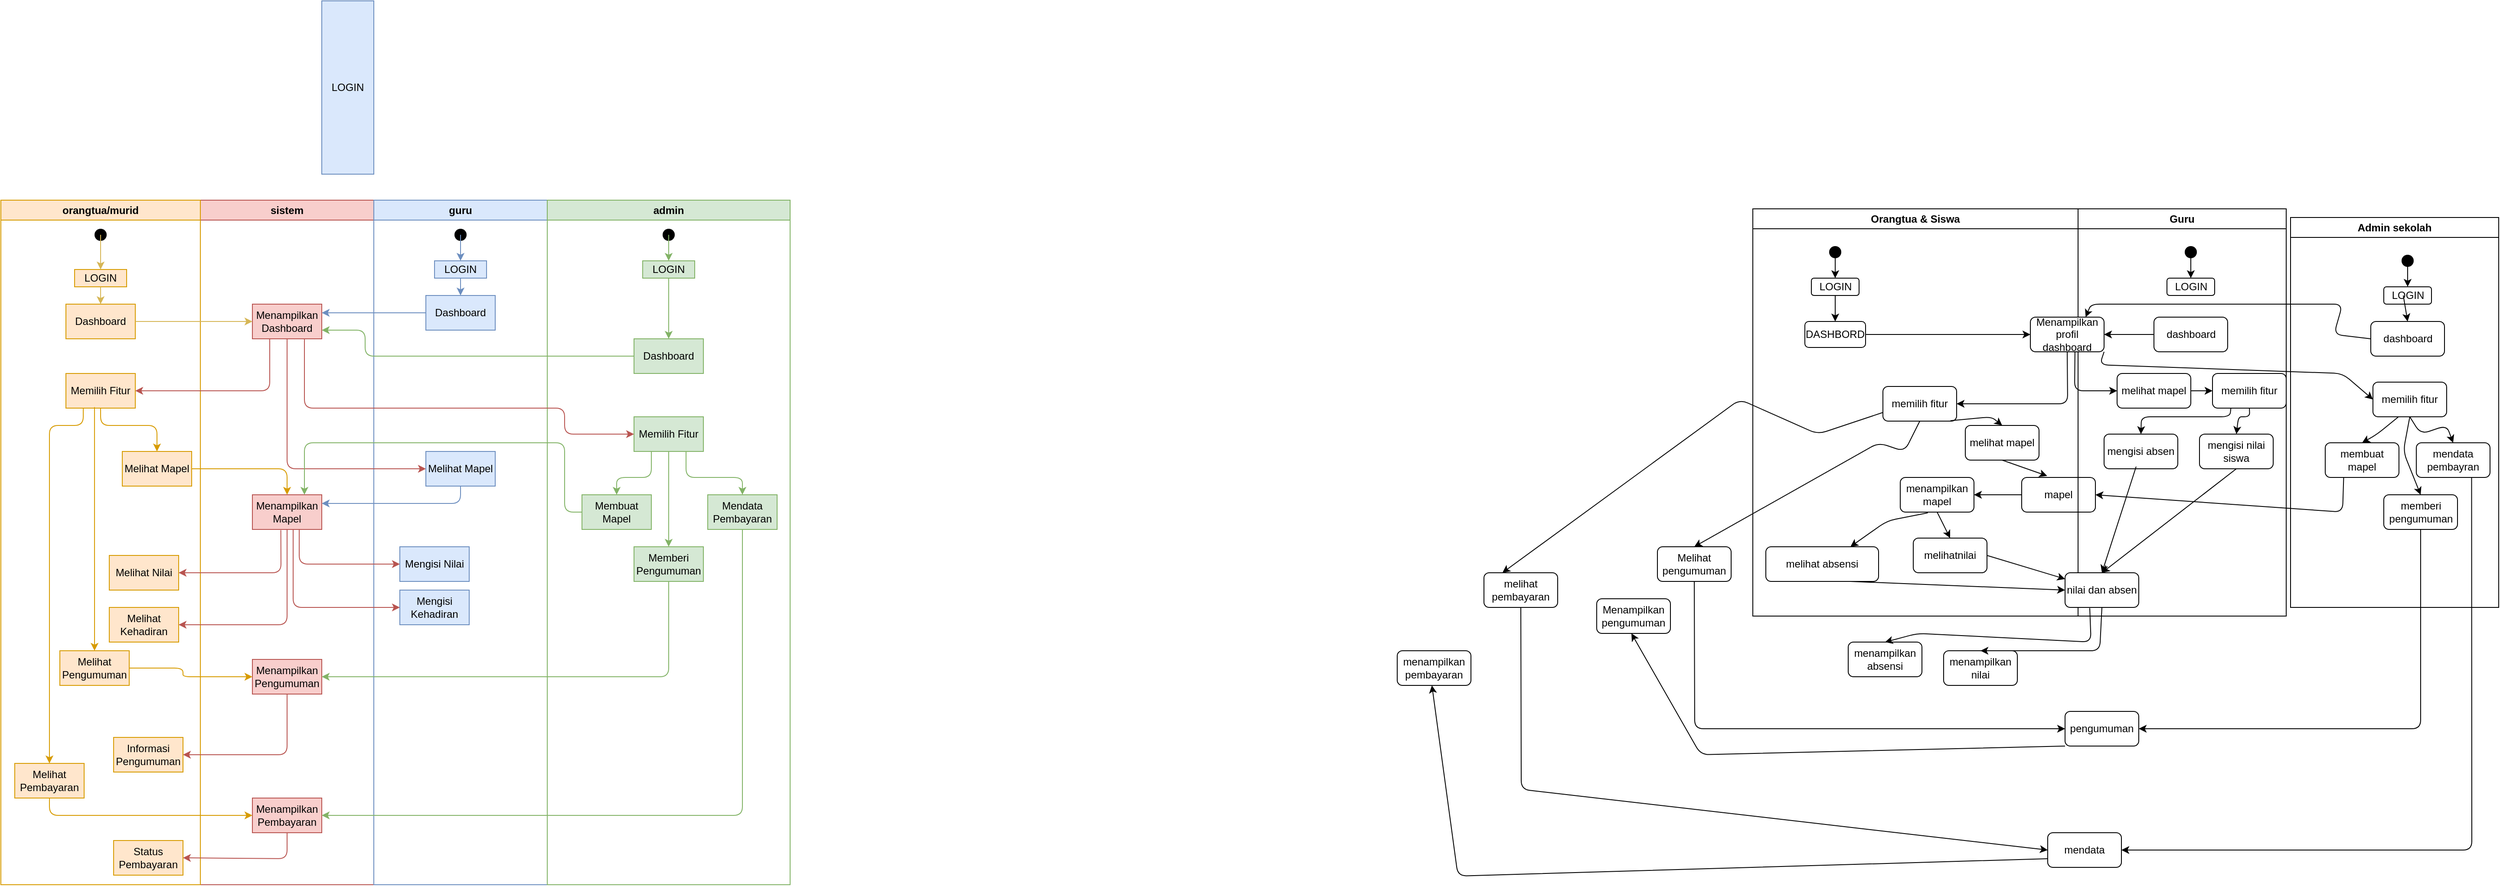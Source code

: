 <mxfile>
    <diagram id="Db7OJCisMnHbvPnB_t9w" name="Page-1">
        <mxGraphModel dx="3223" dy="1569" grid="1" gridSize="10" guides="1" tooltips="1" connect="1" arrows="1" fold="1" page="1" pageScale="1" pageWidth="850" pageHeight="1100" math="0" shadow="0">
            <root>
                <mxCell id="0"/>
                <mxCell id="1" parent="0"/>
                <mxCell id="6" value="Orangtua &amp;amp; Siswa" style="swimlane;whiteSpace=wrap;html=1;" parent="1" vertex="1">
                    <mxGeometry x="-70" y="150" width="375" height="470" as="geometry"/>
                </mxCell>
                <mxCell id="9" value="" style="shape=waypoint;sketch=0;fillStyle=solid;size=6;pointerEvents=1;points=[];fillColor=none;resizable=0;rotatable=0;perimeter=centerPerimeter;snapToPoint=1;strokeWidth=5;" parent="6" vertex="1">
                    <mxGeometry x="85" y="40" width="20" height="20" as="geometry"/>
                </mxCell>
                <mxCell id="11" value="LOGIN" style="rounded=1;whiteSpace=wrap;html=1;" parent="6" vertex="1">
                    <mxGeometry x="67.5" y="80" width="55" height="20" as="geometry"/>
                </mxCell>
                <mxCell id="12" value="" style="endArrow=classic;html=1;exitX=0.398;exitY=0.731;exitDx=0;exitDy=0;exitPerimeter=0;entryX=0.5;entryY=0;entryDx=0;entryDy=0;" parent="6" source="9" target="11" edge="1">
                    <mxGeometry width="50" height="50" relative="1" as="geometry">
                        <mxPoint x="225" y="180" as="sourcePoint"/>
                        <mxPoint x="275" y="130" as="targetPoint"/>
                    </mxGeometry>
                </mxCell>
                <mxCell id="13" value="DASHBORD" style="rounded=1;whiteSpace=wrap;html=1;" parent="6" vertex="1">
                    <mxGeometry x="60" y="130" width="70" height="30" as="geometry"/>
                </mxCell>
                <mxCell id="15" value="memilih fitur" style="rounded=1;whiteSpace=wrap;html=1;" parent="6" vertex="1">
                    <mxGeometry x="150" y="205" width="85" height="40" as="geometry"/>
                </mxCell>
                <mxCell id="16" value="" style="endArrow=classic;html=1;exitX=0.5;exitY=1;exitDx=0;exitDy=0;" parent="6" source="11" target="13" edge="1">
                    <mxGeometry width="50" height="50" relative="1" as="geometry">
                        <mxPoint x="265" y="240" as="sourcePoint"/>
                        <mxPoint x="315" y="190" as="targetPoint"/>
                    </mxGeometry>
                </mxCell>
                <mxCell id="20" value="" style="endArrow=classic;html=1;exitX=0.917;exitY=0.989;exitDx=0;exitDy=0;entryX=0.5;entryY=0;entryDx=0;entryDy=0;exitPerimeter=0;" parent="6" source="15" target="106" edge="1">
                    <mxGeometry width="50" height="50" relative="1" as="geometry">
                        <mxPoint x="105" y="110" as="sourcePoint"/>
                        <mxPoint x="105" y="140" as="targetPoint"/>
                        <Array as="points">
                            <mxPoint x="275" y="240"/>
                        </Array>
                    </mxGeometry>
                </mxCell>
                <mxCell id="58" value="menampilkan mapel" style="rounded=1;whiteSpace=wrap;html=1;" parent="6" vertex="1">
                    <mxGeometry x="170" y="310" width="85" height="40" as="geometry"/>
                </mxCell>
                <mxCell id="19" value="melihat absensi" style="rounded=1;whiteSpace=wrap;html=1;" parent="6" vertex="1">
                    <mxGeometry x="15" y="390" width="130" height="40" as="geometry"/>
                </mxCell>
                <mxCell id="63" value="" style="endArrow=classic;html=1;exitX=0.373;exitY=1.021;exitDx=0;exitDy=0;entryX=0.75;entryY=0;entryDx=0;entryDy=0;exitPerimeter=0;" parent="6" source="58" target="19" edge="1">
                    <mxGeometry width="50" height="50" relative="1" as="geometry">
                        <mxPoint x="100" y="319" as="sourcePoint"/>
                        <mxPoint x="118" y="370" as="targetPoint"/>
                        <Array as="points">
                            <mxPoint x="155" y="360"/>
                        </Array>
                    </mxGeometry>
                </mxCell>
                <mxCell id="55" value="melihatnilai" style="rounded=1;whiteSpace=wrap;html=1;" parent="6" vertex="1">
                    <mxGeometry x="185" y="380" width="85" height="40" as="geometry"/>
                </mxCell>
                <mxCell id="61" value="" style="endArrow=classic;html=1;exitX=0.5;exitY=1;exitDx=0;exitDy=0;entryX=0.5;entryY=0;entryDx=0;entryDy=0;" parent="6" source="58" target="55" edge="1">
                    <mxGeometry width="50" height="50" relative="1" as="geometry">
                        <mxPoint x="75" y="340" as="sourcePoint"/>
                        <mxPoint x="45" y="380" as="targetPoint"/>
                    </mxGeometry>
                </mxCell>
                <mxCell id="106" value="melihat mapel" style="rounded=1;whiteSpace=wrap;html=1;" vertex="1" parent="6">
                    <mxGeometry x="245" y="250" width="85" height="40" as="geometry"/>
                </mxCell>
                <mxCell id="86" value="mapel" style="rounded=1;whiteSpace=wrap;html=1;" vertex="1" parent="6">
                    <mxGeometry x="310" y="310" width="85" height="40" as="geometry"/>
                </mxCell>
                <mxCell id="105" value="" style="endArrow=classic;html=1;exitX=0.5;exitY=1;exitDx=0;exitDy=0;entryX=0.346;entryY=-0.044;entryDx=0;entryDy=0;entryPerimeter=0;" edge="1" parent="6" source="106" target="86">
                    <mxGeometry width="50" height="50" relative="1" as="geometry">
                        <mxPoint x="238" y="255" as="sourcePoint"/>
                        <mxPoint x="238" y="290" as="targetPoint"/>
                        <Array as="points"/>
                    </mxGeometry>
                </mxCell>
                <mxCell id="107" value="" style="endArrow=classic;html=1;exitX=0;exitY=0.5;exitDx=0;exitDy=0;entryX=1;entryY=0.5;entryDx=0;entryDy=0;" edge="1" parent="6" source="86" target="58">
                    <mxGeometry width="50" height="50" relative="1" as="geometry">
                        <mxPoint x="298" y="300" as="sourcePoint"/>
                        <mxPoint x="329" y="318" as="targetPoint"/>
                        <Array as="points"/>
                    </mxGeometry>
                </mxCell>
                <mxCell id="7" value="Guru" style="swimlane;whiteSpace=wrap;html=1;" parent="1" vertex="1">
                    <mxGeometry x="305" y="150" width="240" height="470" as="geometry"/>
                </mxCell>
                <mxCell id="14" value="Menampilkan profil dashboard" style="rounded=1;whiteSpace=wrap;html=1;" parent="7" vertex="1">
                    <mxGeometry x="-55" y="125" width="85" height="40" as="geometry"/>
                </mxCell>
                <mxCell id="21" value="dashboard" style="rounded=1;whiteSpace=wrap;html=1;" parent="7" vertex="1">
                    <mxGeometry x="87.5" y="125" width="85" height="40" as="geometry"/>
                </mxCell>
                <mxCell id="25" value="" style="shape=waypoint;sketch=0;fillStyle=solid;size=6;pointerEvents=1;points=[];fillColor=none;resizable=0;rotatable=0;perimeter=centerPerimeter;snapToPoint=1;strokeWidth=5;" parent="7" vertex="1">
                    <mxGeometry x="120" y="40" width="20" height="20" as="geometry"/>
                </mxCell>
                <mxCell id="26" value="LOGIN" style="rounded=1;whiteSpace=wrap;html=1;" parent="7" vertex="1">
                    <mxGeometry x="102.5" y="80" width="55" height="20" as="geometry"/>
                </mxCell>
                <mxCell id="29" value="" style="endArrow=classic;html=1;entryX=0.5;entryY=0;entryDx=0;entryDy=0;" parent="7" source="25" target="26" edge="1">
                    <mxGeometry width="50" height="50" relative="1" as="geometry">
                        <mxPoint x="-185" y="60" as="sourcePoint"/>
                        <mxPoint x="-185" y="90" as="targetPoint"/>
                    </mxGeometry>
                </mxCell>
                <mxCell id="32" value="melihat mapel" style="rounded=1;whiteSpace=wrap;html=1;" parent="7" vertex="1">
                    <mxGeometry x="45" y="190" width="85" height="40" as="geometry"/>
                </mxCell>
                <mxCell id="34" value="" style="endArrow=classic;html=1;exitX=0;exitY=0.5;exitDx=0;exitDy=0;entryX=1;entryY=0.5;entryDx=0;entryDy=0;" parent="7" source="21" target="14" edge="1">
                    <mxGeometry width="50" height="50" relative="1" as="geometry">
                        <mxPoint x="-150" y="155" as="sourcePoint"/>
                        <mxPoint x="-45" y="155" as="targetPoint"/>
                    </mxGeometry>
                </mxCell>
                <mxCell id="36" value="mengisi absen" style="rounded=1;whiteSpace=wrap;html=1;" parent="7" vertex="1">
                    <mxGeometry x="30" y="260" width="85" height="40" as="geometry"/>
                </mxCell>
                <mxCell id="37" value="mengisi nilai siswa" style="rounded=1;whiteSpace=wrap;html=1;" parent="7" vertex="1">
                    <mxGeometry x="140" y="260" width="85" height="40" as="geometry"/>
                </mxCell>
                <mxCell id="48" value="memilih fitur" style="rounded=1;whiteSpace=wrap;html=1;" parent="7" vertex="1">
                    <mxGeometry x="155" y="190" width="85" height="40" as="geometry"/>
                </mxCell>
                <mxCell id="49" value="" style="endArrow=classic;html=1;entryX=0;entryY=0.5;entryDx=0;entryDy=0;exitX=1;exitY=0.5;exitDx=0;exitDy=0;" parent="7" source="32" target="48" edge="1">
                    <mxGeometry width="50" height="50" relative="1" as="geometry">
                        <mxPoint x="-55" y="260" as="sourcePoint"/>
                        <mxPoint x="-5" y="210" as="targetPoint"/>
                    </mxGeometry>
                </mxCell>
                <mxCell id="50" value="" style="endArrow=classic;html=1;entryX=0.5;entryY=0;entryDx=0;entryDy=0;exitX=0.5;exitY=1;exitDx=0;exitDy=0;" parent="7" source="48" target="37" edge="1">
                    <mxGeometry width="50" height="50" relative="1" as="geometry">
                        <mxPoint x="140" y="220" as="sourcePoint"/>
                        <mxPoint x="165" y="220" as="targetPoint"/>
                        <Array as="points">
                            <mxPoint x="198" y="240"/>
                            <mxPoint x="185" y="240"/>
                        </Array>
                    </mxGeometry>
                </mxCell>
                <mxCell id="51" value="" style="endArrow=classic;html=1;entryX=0.5;entryY=0;entryDx=0;entryDy=0;exitX=0.25;exitY=1;exitDx=0;exitDy=0;" parent="7" source="48" target="36" edge="1">
                    <mxGeometry width="50" height="50" relative="1" as="geometry">
                        <mxPoint x="208" y="240" as="sourcePoint"/>
                        <mxPoint x="193" y="270" as="targetPoint"/>
                        <Array as="points">
                            <mxPoint x="175" y="240"/>
                            <mxPoint x="73" y="240"/>
                        </Array>
                    </mxGeometry>
                </mxCell>
                <mxCell id="64" value="nilai dan absen" style="rounded=1;whiteSpace=wrap;html=1;" parent="7" vertex="1">
                    <mxGeometry x="-15" y="420" width="85" height="40" as="geometry"/>
                </mxCell>
                <mxCell id="65" value="" style="endArrow=classic;html=1;exitX=0.435;exitY=0.937;exitDx=0;exitDy=0;entryX=0.5;entryY=0;entryDx=0;entryDy=0;exitPerimeter=0;" parent="7" source="36" target="64" edge="1">
                    <mxGeometry width="50" height="50" relative="1" as="geometry">
                        <mxPoint x="-53" y="320" as="sourcePoint"/>
                        <mxPoint x="-103" y="470" as="targetPoint"/>
                    </mxGeometry>
                </mxCell>
                <mxCell id="66" value="" style="endArrow=classic;html=1;exitX=0.5;exitY=1;exitDx=0;exitDy=0;entryX=0.5;entryY=0;entryDx=0;entryDy=0;" parent="7" source="37" target="64" edge="1">
                    <mxGeometry width="50" height="50" relative="1" as="geometry">
                        <mxPoint x="77" y="307" as="sourcePoint"/>
                        <mxPoint x="12" y="370" as="targetPoint"/>
                    </mxGeometry>
                </mxCell>
                <mxCell id="8" value="Admin sekolah" style="swimlane;whiteSpace=wrap;html=1;startSize=23;" parent="1" vertex="1">
                    <mxGeometry x="550" y="160" width="240" height="450" as="geometry"/>
                </mxCell>
                <mxCell id="27" value="LOGIN" style="rounded=1;whiteSpace=wrap;html=1;" parent="8" vertex="1">
                    <mxGeometry x="107.5" y="80" width="55" height="20" as="geometry"/>
                </mxCell>
                <mxCell id="28" value="" style="shape=waypoint;sketch=0;fillStyle=solid;size=6;pointerEvents=1;points=[];fillColor=none;resizable=0;rotatable=0;perimeter=centerPerimeter;snapToPoint=1;strokeWidth=5;" parent="8" vertex="1">
                    <mxGeometry x="125" y="40" width="20" height="20" as="geometry"/>
                </mxCell>
                <mxCell id="30" value="" style="endArrow=classic;html=1;entryX=0.5;entryY=0;entryDx=0;entryDy=0;exitX=0.002;exitY=0.872;exitDx=0;exitDy=0;exitPerimeter=0;" parent="8" source="28" target="27" edge="1">
                    <mxGeometry width="50" height="50" relative="1" as="geometry">
                        <mxPoint x="-100" y="60" as="sourcePoint"/>
                        <mxPoint x="-100" y="90" as="targetPoint"/>
                    </mxGeometry>
                </mxCell>
                <mxCell id="31" value="dashboard" style="rounded=1;whiteSpace=wrap;html=1;" parent="8" vertex="1">
                    <mxGeometry x="92.5" y="120" width="85" height="40" as="geometry"/>
                </mxCell>
                <mxCell id="70" value="memilih fitur" style="rounded=1;whiteSpace=wrap;html=1;" parent="8" vertex="1">
                    <mxGeometry x="95" y="190" width="85" height="40" as="geometry"/>
                </mxCell>
                <mxCell id="80" value="mendata pembayran" style="rounded=1;whiteSpace=wrap;html=1;" vertex="1" parent="8">
                    <mxGeometry x="145" y="260" width="85" height="40" as="geometry"/>
                </mxCell>
                <mxCell id="81" value="memberi pengumuman" style="rounded=1;whiteSpace=wrap;html=1;" vertex="1" parent="8">
                    <mxGeometry x="107.5" y="320" width="85" height="40" as="geometry"/>
                </mxCell>
                <mxCell id="82" value="" style="endArrow=classic;html=1;entryX=0.5;entryY=0;entryDx=0;entryDy=0;exitX=0.5;exitY=1;exitDx=0;exitDy=0;" edge="1" parent="8" source="70" target="81">
                    <mxGeometry width="50" height="50" relative="1" as="geometry">
                        <mxPoint x="-37" y="230" as="sourcePoint"/>
                        <mxPoint x="-52" y="260" as="targetPoint"/>
                        <Array as="points">
                            <mxPoint x="130" y="270"/>
                        </Array>
                    </mxGeometry>
                </mxCell>
                <mxCell id="83" value="" style="endArrow=classic;html=1;entryX=0.5;entryY=0;entryDx=0;entryDy=0;exitX=0.5;exitY=1;exitDx=0;exitDy=0;" edge="1" parent="8" source="70" target="80">
                    <mxGeometry width="50" height="50" relative="1" as="geometry">
                        <mxPoint x="143" y="330" as="sourcePoint"/>
                        <mxPoint x="40" y="360" as="targetPoint"/>
                        <Array as="points">
                            <mxPoint x="150" y="250"/>
                            <mxPoint x="180" y="240"/>
                        </Array>
                    </mxGeometry>
                </mxCell>
                <mxCell id="84" value="membuat mapel" style="rounded=1;whiteSpace=wrap;html=1;" vertex="1" parent="8">
                    <mxGeometry x="40" y="260" width="85" height="40" as="geometry"/>
                </mxCell>
                <mxCell id="108" value="" style="endArrow=classic;html=1;entryX=0.5;entryY=0;entryDx=0;entryDy=0;exitX=0.343;exitY=1.006;exitDx=0;exitDy=0;exitPerimeter=0;" edge="1" parent="8" source="70" target="84">
                    <mxGeometry width="50" height="50" relative="1" as="geometry">
                        <mxPoint x="148" y="240" as="sourcePoint"/>
                        <mxPoint x="198" y="270" as="targetPoint"/>
                        <Array as="points">
                            <mxPoint x="100" y="250"/>
                        </Array>
                    </mxGeometry>
                </mxCell>
                <mxCell id="17" value="" style="endArrow=classic;html=1;exitX=1;exitY=0.5;exitDx=0;exitDy=0;entryX=0;entryY=0.5;entryDx=0;entryDy=0;" parent="1" source="13" target="14" edge="1">
                    <mxGeometry width="50" height="50" relative="1" as="geometry">
                        <mxPoint x="170" y="260" as="sourcePoint"/>
                        <mxPoint x="170" y="290" as="targetPoint"/>
                    </mxGeometry>
                </mxCell>
                <mxCell id="18" value="" style="endArrow=classic;html=1;exitX=0.5;exitY=1;exitDx=0;exitDy=0;entryX=1;entryY=0.5;entryDx=0;entryDy=0;" parent="1" source="14" target="15" edge="1">
                    <mxGeometry width="50" height="50" relative="1" as="geometry">
                        <mxPoint x="205" y="305" as="sourcePoint"/>
                        <mxPoint x="270" y="305" as="targetPoint"/>
                        <Array as="points">
                            <mxPoint x="293" y="375"/>
                        </Array>
                    </mxGeometry>
                </mxCell>
                <mxCell id="35" value="" style="endArrow=classic;html=1;exitX=0.605;exitY=1.004;exitDx=0;exitDy=0;exitPerimeter=0;" parent="1" source="14" edge="1">
                    <mxGeometry width="50" height="50" relative="1" as="geometry">
                        <mxPoint x="403" y="305" as="sourcePoint"/>
                        <mxPoint x="350" y="360" as="targetPoint"/>
                        <Array as="points">
                            <mxPoint x="301" y="360"/>
                        </Array>
                    </mxGeometry>
                </mxCell>
                <mxCell id="68" value="" style="endArrow=classic;html=1;exitX=1;exitY=0.5;exitDx=0;exitDy=0;" parent="1" source="55" target="64" edge="1">
                    <mxGeometry width="50" height="50" relative="1" as="geometry">
                        <mxPoint x="402" y="477" as="sourcePoint"/>
                        <mxPoint x="337" y="540" as="targetPoint"/>
                    </mxGeometry>
                </mxCell>
                <mxCell id="69" value="" style="endArrow=classic;html=1;exitX=0.75;exitY=1;exitDx=0;exitDy=0;entryX=0;entryY=0.5;entryDx=0;entryDy=0;" parent="1" source="19" target="64" edge="1">
                    <mxGeometry width="50" height="50" relative="1" as="geometry">
                        <mxPoint x="165" y="560" as="sourcePoint"/>
                        <mxPoint x="237" y="480" as="targetPoint"/>
                    </mxGeometry>
                </mxCell>
                <mxCell id="73" value="menampilkan nilai" style="rounded=1;whiteSpace=wrap;html=1;" parent="1" vertex="1">
                    <mxGeometry x="150" y="660" width="85" height="40" as="geometry"/>
                </mxCell>
                <mxCell id="74" value="menampilkan absensi" style="rounded=1;whiteSpace=wrap;html=1;" parent="1" vertex="1">
                    <mxGeometry x="40" y="650" width="85" height="40" as="geometry"/>
                </mxCell>
                <mxCell id="75" value="" style="endArrow=classic;html=1;exitX=0.335;exitY=1.018;exitDx=0;exitDy=0;entryX=0.5;entryY=0;entryDx=0;entryDy=0;exitPerimeter=0;" parent="1" source="64" target="74" edge="1">
                    <mxGeometry width="50" height="50" relative="1" as="geometry">
                        <mxPoint x="143" y="560" as="sourcePoint"/>
                        <mxPoint x="300" y="620" as="targetPoint"/>
                        <Array as="points">
                            <mxPoint x="320" y="650"/>
                            <mxPoint x="120" y="640"/>
                        </Array>
                    </mxGeometry>
                </mxCell>
                <mxCell id="76" value="" style="endArrow=classic;html=1;exitX=0.5;exitY=1;exitDx=0;exitDy=0;entryX=0.5;entryY=0;entryDx=0;entryDy=0;" parent="1" source="64" target="73" edge="1">
                    <mxGeometry width="50" height="50" relative="1" as="geometry">
                        <mxPoint x="328" y="641" as="sourcePoint"/>
                        <mxPoint x="133" y="670" as="targetPoint"/>
                        <Array as="points">
                            <mxPoint x="330" y="660"/>
                            <mxPoint x="240" y="660"/>
                        </Array>
                    </mxGeometry>
                </mxCell>
                <mxCell id="77" value="" style="endArrow=classic;html=1;entryX=0.5;entryY=0;entryDx=0;entryDy=0;" edge="1" parent="1" target="31">
                    <mxGeometry width="50" height="50" relative="1" as="geometry">
                        <mxPoint x="680" y="250" as="sourcePoint"/>
                        <mxPoint x="690" y="240" as="targetPoint"/>
                    </mxGeometry>
                </mxCell>
                <mxCell id="78" value="" style="endArrow=classic;html=1;entryX=0.75;entryY=0;entryDx=0;entryDy=0;exitX=0;exitY=0.5;exitDx=0;exitDy=0;" edge="1" parent="1" source="31" target="14">
                    <mxGeometry width="50" height="50" relative="1" as="geometry">
                        <mxPoint x="690" y="210" as="sourcePoint"/>
                        <mxPoint x="690" y="240" as="targetPoint"/>
                        <Array as="points">
                            <mxPoint x="600" y="295"/>
                            <mxPoint x="610" y="260"/>
                            <mxPoint x="320" y="260"/>
                        </Array>
                    </mxGeometry>
                </mxCell>
                <mxCell id="79" value="" style="endArrow=classic;html=1;exitX=1;exitY=1;exitDx=0;exitDy=0;entryX=0;entryY=0.5;entryDx=0;entryDy=0;" edge="1" parent="1" source="14" target="70">
                    <mxGeometry width="50" height="50" relative="1" as="geometry">
                        <mxPoint x="403" y="305" as="sourcePoint"/>
                        <mxPoint x="345" y="305" as="targetPoint"/>
                        <Array as="points">
                            <mxPoint x="330" y="330"/>
                            <mxPoint x="610" y="340"/>
                        </Array>
                    </mxGeometry>
                </mxCell>
                <mxCell id="85" value="" style="endArrow=classic;html=1;exitX=0.25;exitY=1;exitDx=0;exitDy=0;entryX=1;entryY=0.5;entryDx=0;entryDy=0;" edge="1" parent="1" source="84" target="86">
                    <mxGeometry width="50" height="50" relative="1" as="geometry">
                        <mxPoint x="627.35" y="480" as="sourcePoint"/>
                        <mxPoint x="580" y="509.72" as="targetPoint"/>
                        <Array as="points">
                            <mxPoint x="610" y="500"/>
                        </Array>
                    </mxGeometry>
                </mxCell>
                <mxCell id="56" value="melihat pembayaran" style="rounded=1;whiteSpace=wrap;html=1;" parent="1" vertex="1">
                    <mxGeometry x="-380" y="570" width="85" height="40" as="geometry"/>
                </mxCell>
                <mxCell id="59" value="" style="endArrow=classic;html=1;exitX=0;exitY=0.75;exitDx=0;exitDy=0;entryX=0.25;entryY=0;entryDx=0;entryDy=0;" parent="1" source="15" target="56" edge="1">
                    <mxGeometry width="50" height="50" relative="1" as="geometry">
                        <mxPoint x="90" y="385" as="sourcePoint"/>
                        <mxPoint x="-17" y="430" as="targetPoint"/>
                        <Array as="points">
                            <mxPoint x="5" y="410"/>
                            <mxPoint x="-85" y="370"/>
                        </Array>
                    </mxGeometry>
                </mxCell>
                <mxCell id="57" value="Melihat pengumuman" style="rounded=1;whiteSpace=wrap;html=1;" parent="1" vertex="1">
                    <mxGeometry x="-180" y="540" width="85" height="40" as="geometry"/>
                </mxCell>
                <mxCell id="60" value="" style="endArrow=classic;html=1;exitX=0.5;exitY=1;exitDx=0;exitDy=0;entryX=0.5;entryY=0;entryDx=0;entryDy=0;" parent="1" source="15" target="57" edge="1">
                    <mxGeometry width="50" height="50" relative="1" as="geometry">
                        <mxPoint x="90" y="395" as="sourcePoint"/>
                        <mxPoint x="51" y="430" as="targetPoint"/>
                        <Array as="points">
                            <mxPoint x="105" y="430"/>
                            <mxPoint x="75" y="420"/>
                        </Array>
                    </mxGeometry>
                </mxCell>
                <mxCell id="109" value="pengumuman" style="rounded=1;whiteSpace=wrap;html=1;" vertex="1" parent="1">
                    <mxGeometry x="290" y="730" width="85" height="40" as="geometry"/>
                </mxCell>
                <mxCell id="110" value="mendata" style="rounded=1;whiteSpace=wrap;html=1;" vertex="1" parent="1">
                    <mxGeometry x="270" y="870" width="85" height="40" as="geometry"/>
                </mxCell>
                <mxCell id="111" value="" style="endArrow=classic;html=1;exitX=0.5;exitY=1;exitDx=0;exitDy=0;entryX=1;entryY=0.5;entryDx=0;entryDy=0;" edge="1" parent="1" source="81" target="109">
                    <mxGeometry width="50" height="50" relative="1" as="geometry">
                        <mxPoint x="650" y="670" as="sourcePoint"/>
                        <mxPoint x="390" y="815" as="targetPoint"/>
                        <Array as="points">
                            <mxPoint x="700" y="750"/>
                        </Array>
                    </mxGeometry>
                </mxCell>
                <mxCell id="112" value="" style="endArrow=classic;html=1;exitX=0.5;exitY=1;exitDx=0;exitDy=0;entryX=0;entryY=0.5;entryDx=0;entryDy=0;" edge="1" parent="1" source="57" target="109">
                    <mxGeometry width="50" height="50" relative="1" as="geometry">
                        <mxPoint x="710" y="530" as="sourcePoint"/>
                        <mxPoint x="365" y="760" as="targetPoint"/>
                        <Array as="points">
                            <mxPoint x="-137" y="750"/>
                        </Array>
                    </mxGeometry>
                </mxCell>
                <mxCell id="113" value="" style="endArrow=classic;html=1;exitX=0;exitY=1;exitDx=0;exitDy=0;" edge="1" parent="1" source="109">
                    <mxGeometry width="50" height="50" relative="1" as="geometry">
                        <mxPoint x="-240" y="670" as="sourcePoint"/>
                        <mxPoint x="-210" y="640" as="targetPoint"/>
                        <Array as="points">
                            <mxPoint x="-130" y="780"/>
                        </Array>
                    </mxGeometry>
                </mxCell>
                <mxCell id="114" value="Menampilkan pengumuman" style="rounded=1;whiteSpace=wrap;html=1;" vertex="1" parent="1">
                    <mxGeometry x="-250" y="600" width="85" height="40" as="geometry"/>
                </mxCell>
                <mxCell id="115" value="" style="endArrow=classic;html=1;exitX=0.75;exitY=1;exitDx=0;exitDy=0;entryX=1;entryY=0.5;entryDx=0;entryDy=0;" edge="1" parent="1" source="80" target="110">
                    <mxGeometry width="50" height="50" relative="1" as="geometry">
                        <mxPoint x="710" y="530" as="sourcePoint"/>
                        <mxPoint x="385" y="760" as="targetPoint"/>
                        <Array as="points">
                            <mxPoint x="759" y="890"/>
                        </Array>
                    </mxGeometry>
                </mxCell>
                <mxCell id="116" value="" style="endArrow=classic;html=1;exitX=0.5;exitY=1;exitDx=0;exitDy=0;entryX=0;entryY=0.5;entryDx=0;entryDy=0;" edge="1" parent="1" source="56" target="110">
                    <mxGeometry width="50" height="50" relative="1" as="geometry">
                        <mxPoint x="54" y="550" as="sourcePoint"/>
                        <mxPoint x="-350" y="980" as="targetPoint"/>
                        <Array as="points">
                            <mxPoint x="-337" y="820"/>
                        </Array>
                    </mxGeometry>
                </mxCell>
                <mxCell id="117" value="" style="endArrow=classic;html=1;exitX=0;exitY=0.75;exitDx=0;exitDy=0;" edge="1" parent="1" source="110">
                    <mxGeometry width="50" height="50" relative="1" as="geometry">
                        <mxPoint x="-410" y="710" as="sourcePoint"/>
                        <mxPoint x="-440" y="700" as="targetPoint"/>
                        <Array as="points">
                            <mxPoint x="-410" y="920"/>
                        </Array>
                    </mxGeometry>
                </mxCell>
                <mxCell id="118" value="menampilkan pembayaran" style="rounded=1;whiteSpace=wrap;html=1;" vertex="1" parent="1">
                    <mxGeometry x="-480" y="660" width="85" height="40" as="geometry"/>
                </mxCell>
                <mxCell id="137" value="sistem" style="swimlane;whiteSpace=wrap;html=1;fillColor=#f8cecc;strokeColor=#b85450;" vertex="1" parent="1">
                    <mxGeometry x="-1860" y="140" width="200" height="790" as="geometry"/>
                </mxCell>
                <mxCell id="145" value="Menampilkan Dashboard" style="rounded=0;whiteSpace=wrap;html=1;fillColor=#f8cecc;strokeColor=#b85450;" vertex="1" parent="137">
                    <mxGeometry x="60" y="120" width="80" height="40" as="geometry"/>
                </mxCell>
                <mxCell id="158" value="Menampilkan Mapel" style="rounded=0;whiteSpace=wrap;html=1;fillColor=#f8cecc;strokeColor=#b85450;" vertex="1" parent="137">
                    <mxGeometry x="60" y="340" width="80" height="40" as="geometry"/>
                </mxCell>
                <mxCell id="182" value="Menampilkan Pengumuman" style="rounded=0;whiteSpace=wrap;html=1;fillColor=#f8cecc;strokeColor=#b85450;" vertex="1" parent="137">
                    <mxGeometry x="60" y="530" width="80" height="40" as="geometry"/>
                </mxCell>
                <mxCell id="186" value="Menampilkan Pembayaran" style="rounded=0;whiteSpace=wrap;html=1;fillColor=#f8cecc;strokeColor=#b85450;" vertex="1" parent="137">
                    <mxGeometry x="60" y="690" width="80" height="40" as="geometry"/>
                </mxCell>
                <mxCell id="138" value="guru" style="swimlane;whiteSpace=wrap;html=1;fillColor=#dae8fc;strokeColor=#6c8ebf;" vertex="1" parent="1">
                    <mxGeometry x="-1660" y="140" width="200" height="790" as="geometry"/>
                </mxCell>
                <mxCell id="160" value="Dashboard" style="rounded=0;whiteSpace=wrap;html=1;fillColor=#dae8fc;strokeColor=#6c8ebf;" vertex="1" parent="138">
                    <mxGeometry x="60" y="110" width="80" height="40" as="geometry"/>
                </mxCell>
                <mxCell id="162" value="Melihat Mapel" style="rounded=0;whiteSpace=wrap;html=1;fillColor=#dae8fc;strokeColor=#6c8ebf;" vertex="1" parent="138">
                    <mxGeometry x="60" y="290" width="80" height="40" as="geometry"/>
                </mxCell>
                <mxCell id="177" value="Mengisi Nilai" style="rounded=0;whiteSpace=wrap;html=1;fillColor=#dae8fc;strokeColor=#6c8ebf;" vertex="1" parent="138">
                    <mxGeometry x="30" y="400" width="80" height="40" as="geometry"/>
                </mxCell>
                <mxCell id="178" value="Mengisi Kehadiran" style="rounded=0;whiteSpace=wrap;html=1;fillColor=#dae8fc;strokeColor=#6c8ebf;" vertex="1" parent="138">
                    <mxGeometry x="30" y="450" width="80" height="40" as="geometry"/>
                </mxCell>
                <mxCell id="181" value="" style="endArrow=classic;html=1;exitX=0.5;exitY=1;exitDx=0;exitDy=0;fillColor=#d5e8d4;strokeColor=#82b366;" edge="1" parent="138" source="170">
                    <mxGeometry width="50" height="50" relative="1" as="geometry">
                        <mxPoint x="60" y="570" as="sourcePoint"/>
                        <mxPoint x="-60" y="550" as="targetPoint"/>
                        <Array as="points">
                            <mxPoint x="340" y="550"/>
                        </Array>
                    </mxGeometry>
                </mxCell>
                <mxCell id="192" value="LOGIN" style="rounded=0;whiteSpace=wrap;html=1;fillColor=#dae8fc;strokeColor=#6c8ebf;" vertex="1" parent="138">
                    <mxGeometry x="70" y="70" width="60" height="20" as="geometry"/>
                </mxCell>
                <mxCell id="193" value="" style="shape=waypoint;sketch=0;fillStyle=solid;size=6;pointerEvents=1;points=[];fillColor=none;resizable=0;rotatable=0;perimeter=centerPerimeter;snapToPoint=1;strokeWidth=5;" vertex="1" parent="138">
                    <mxGeometry x="90" y="30" width="20" height="20" as="geometry"/>
                </mxCell>
                <mxCell id="196" value="" style="endArrow=classic;html=1;entryX=0.5;entryY=0;entryDx=0;entryDy=0;exitX=0.405;exitY=0.672;exitDx=0;exitDy=0;exitPerimeter=0;fillColor=#dae8fc;strokeColor=#6c8ebf;" edge="1" parent="138" source="193" target="192">
                    <mxGeometry width="50" height="50" relative="1" as="geometry">
                        <mxPoint x="-80" y="150" as="sourcePoint"/>
                        <mxPoint x="-30" y="100" as="targetPoint"/>
                    </mxGeometry>
                </mxCell>
                <mxCell id="197" value="" style="endArrow=classic;html=1;entryX=0.5;entryY=0;entryDx=0;entryDy=0;exitX=0.5;exitY=1;exitDx=0;exitDy=0;fillColor=#dae8fc;strokeColor=#6c8ebf;" edge="1" parent="138" source="192" target="160">
                    <mxGeometry width="50" height="50" relative="1" as="geometry">
                        <mxPoint x="110" y="50" as="sourcePoint"/>
                        <mxPoint x="110" y="80" as="targetPoint"/>
                    </mxGeometry>
                </mxCell>
                <mxCell id="139" value="admin" style="swimlane;whiteSpace=wrap;html=1;fillColor=#d5e8d4;strokeColor=#82b366;" vertex="1" parent="1">
                    <mxGeometry x="-1460" y="140" width="280" height="790" as="geometry"/>
                </mxCell>
                <mxCell id="164" value="Dashboard" style="rounded=0;whiteSpace=wrap;html=1;fillColor=#d5e8d4;strokeColor=#82b366;" vertex="1" parent="139">
                    <mxGeometry x="100" y="160" width="80" height="40" as="geometry"/>
                </mxCell>
                <mxCell id="167" value="Memilih Fitur" style="rounded=0;whiteSpace=wrap;html=1;fillColor=#d5e8d4;strokeColor=#82b366;" vertex="1" parent="139">
                    <mxGeometry x="100" y="250" width="80" height="40" as="geometry"/>
                </mxCell>
                <mxCell id="168" value="Membuat Mapel" style="rounded=0;whiteSpace=wrap;html=1;fillColor=#d5e8d4;strokeColor=#82b366;" vertex="1" parent="139">
                    <mxGeometry x="40" y="340" width="80" height="40" as="geometry"/>
                </mxCell>
                <mxCell id="169" value="Mendata Pembayaran" style="rounded=0;whiteSpace=wrap;html=1;fillColor=#d5e8d4;strokeColor=#82b366;" vertex="1" parent="139">
                    <mxGeometry x="185" y="340" width="80" height="40" as="geometry"/>
                </mxCell>
                <mxCell id="170" value="Memberi Pengumuman" style="rounded=0;whiteSpace=wrap;html=1;fillColor=#d5e8d4;strokeColor=#82b366;" vertex="1" parent="139">
                    <mxGeometry x="100" y="400" width="80" height="40" as="geometry"/>
                </mxCell>
                <mxCell id="194" value="" style="shape=waypoint;sketch=0;fillStyle=solid;size=6;pointerEvents=1;points=[];fillColor=none;resizable=0;rotatable=0;perimeter=centerPerimeter;snapToPoint=1;strokeWidth=5;" vertex="1" parent="139">
                    <mxGeometry x="130" y="30" width="20" height="20" as="geometry"/>
                </mxCell>
                <mxCell id="195" value="LOGIN" style="rounded=0;whiteSpace=wrap;html=1;fillColor=#d5e8d4;strokeColor=#82b366;" vertex="1" parent="139">
                    <mxGeometry x="110" y="70" width="60" height="20" as="geometry"/>
                </mxCell>
                <mxCell id="198" value="" style="endArrow=classic;html=1;entryX=0.5;entryY=0;entryDx=0;entryDy=0;exitX=0.7;exitY=0.416;exitDx=0;exitDy=0;exitPerimeter=0;fillColor=#d5e8d4;strokeColor=#82b366;" edge="1" parent="139" source="194" target="195">
                    <mxGeometry width="50" height="50" relative="1" as="geometry">
                        <mxPoint x="-90" y="50" as="sourcePoint"/>
                        <mxPoint x="-90" y="80" as="targetPoint"/>
                    </mxGeometry>
                </mxCell>
                <mxCell id="199" value="" style="endArrow=classic;html=1;entryX=0.5;entryY=0;entryDx=0;entryDy=0;exitX=0.5;exitY=1;exitDx=0;exitDy=0;fillColor=#d5e8d4;strokeColor=#82b366;" edge="1" parent="139" source="195" target="164">
                    <mxGeometry width="50" height="50" relative="1" as="geometry">
                        <mxPoint x="150" y="50" as="sourcePoint"/>
                        <mxPoint x="150" y="80" as="targetPoint"/>
                    </mxGeometry>
                </mxCell>
                <mxCell id="200" value="" style="endArrow=classic;html=1;exitX=0.5;exitY=1;exitDx=0;exitDy=0;fillColor=#d5e8d4;strokeColor=#82b366;" edge="1" parent="139" source="167">
                    <mxGeometry width="50" height="50" relative="1" as="geometry">
                        <mxPoint x="160" y="60" as="sourcePoint"/>
                        <mxPoint x="140" y="400" as="targetPoint"/>
                    </mxGeometry>
                </mxCell>
                <mxCell id="202" value="" style="endArrow=classic;html=1;exitX=0.25;exitY=1;exitDx=0;exitDy=0;fillColor=#d5e8d4;strokeColor=#82b366;entryX=0.5;entryY=0;entryDx=0;entryDy=0;" edge="1" parent="139" source="167" target="168">
                    <mxGeometry width="50" height="50" relative="1" as="geometry">
                        <mxPoint x="150" y="300" as="sourcePoint"/>
                        <mxPoint x="150" y="410" as="targetPoint"/>
                        <Array as="points">
                            <mxPoint x="120" y="320"/>
                            <mxPoint x="80" y="320"/>
                        </Array>
                    </mxGeometry>
                </mxCell>
                <mxCell id="203" value="" style="endArrow=classic;html=1;exitX=0.75;exitY=1;exitDx=0;exitDy=0;fillColor=#d5e8d4;strokeColor=#82b366;entryX=0.5;entryY=0;entryDx=0;entryDy=0;" edge="1" parent="139" source="167" target="169">
                    <mxGeometry width="50" height="50" relative="1" as="geometry">
                        <mxPoint x="130" y="300" as="sourcePoint"/>
                        <mxPoint x="90" y="350" as="targetPoint"/>
                        <Array as="points">
                            <mxPoint x="160" y="320"/>
                            <mxPoint x="225" y="320"/>
                        </Array>
                    </mxGeometry>
                </mxCell>
                <mxCell id="140" value="orangtua/murid" style="swimlane;whiteSpace=wrap;html=1;fillColor=#ffe6cc;strokeColor=#d79b00;" vertex="1" parent="1">
                    <mxGeometry x="-2090" y="140" width="230" height="790" as="geometry"/>
                </mxCell>
                <mxCell id="141" value="LOGIN" style="rounded=0;whiteSpace=wrap;html=1;fillColor=#ffe6cc;strokeColor=#d79b00;" vertex="1" parent="140">
                    <mxGeometry x="85" y="80" width="60" height="20" as="geometry"/>
                </mxCell>
                <mxCell id="143" value="" style="shape=waypoint;sketch=0;fillStyle=solid;size=6;pointerEvents=1;points=[];fillColor=none;resizable=0;rotatable=0;perimeter=centerPerimeter;snapToPoint=1;strokeWidth=5;" vertex="1" parent="140">
                    <mxGeometry x="105" y="30" width="20" height="20" as="geometry"/>
                </mxCell>
                <mxCell id="144" value="Dashboard" style="rounded=0;whiteSpace=wrap;html=1;fillColor=#ffe6cc;strokeColor=#d79b00;" vertex="1" parent="140">
                    <mxGeometry x="75" y="120" width="80" height="40" as="geometry"/>
                </mxCell>
                <mxCell id="146" value="Memilih Fitur" style="rounded=0;whiteSpace=wrap;html=1;fillColor=#ffe6cc;strokeColor=#d79b00;" vertex="1" parent="140">
                    <mxGeometry x="75" y="200" width="80" height="40" as="geometry"/>
                </mxCell>
                <mxCell id="150" value="" style="endArrow=classic;html=1;exitX=0.5;exitY=1;exitDx=0;exitDy=0;entryX=0.5;entryY=0;entryDx=0;entryDy=0;fillColor=#fff2cc;strokeColor=#d6b656;" edge="1" parent="140" source="141" target="144">
                    <mxGeometry width="50" height="50" relative="1" as="geometry">
                        <mxPoint x="150" y="150" as="sourcePoint"/>
                        <mxPoint x="270" y="150" as="targetPoint"/>
                    </mxGeometry>
                </mxCell>
                <mxCell id="151" value="" style="endArrow=classic;html=1;exitX=0.543;exitY=0.903;exitDx=0;exitDy=0;entryX=0.5;entryY=0;entryDx=0;entryDy=0;exitPerimeter=0;fillColor=#fff2cc;strokeColor=#d6b656;" edge="1" parent="140" source="143" target="141">
                    <mxGeometry width="50" height="50" relative="1" as="geometry">
                        <mxPoint x="110" y="110" as="sourcePoint"/>
                        <mxPoint x="110" y="130" as="targetPoint"/>
                    </mxGeometry>
                </mxCell>
                <mxCell id="152" value="" style="endArrow=classic;html=1;exitX=0.5;exitY=1;exitDx=0;exitDy=0;entryX=0.5;entryY=0;entryDx=0;entryDy=0;fillColor=#ffe6cc;strokeColor=#d79b00;" edge="1" parent="140" source="146" target="153">
                    <mxGeometry width="50" height="50" relative="1" as="geometry">
                        <mxPoint x="160" y="240" as="sourcePoint"/>
                        <mxPoint x="100" y="260" as="targetPoint"/>
                        <Array as="points">
                            <mxPoint x="115" y="260"/>
                            <mxPoint x="180" y="260"/>
                        </Array>
                    </mxGeometry>
                </mxCell>
                <mxCell id="153" value="Melihat Mapel" style="rounded=0;whiteSpace=wrap;html=1;fillColor=#ffe6cc;strokeColor=#d79b00;" vertex="1" parent="140">
                    <mxGeometry x="140" y="290" width="80" height="40" as="geometry"/>
                </mxCell>
                <mxCell id="155" value="Melihat Pengumuman" style="rounded=0;whiteSpace=wrap;html=1;fillColor=#ffe6cc;strokeColor=#d79b00;" vertex="1" parent="140">
                    <mxGeometry x="68" y="520" width="80" height="40" as="geometry"/>
                </mxCell>
                <mxCell id="154" value="" style="endArrow=classic;html=1;exitX=0.412;exitY=0.971;exitDx=0;exitDy=0;exitPerimeter=0;entryX=0.5;entryY=0;entryDx=0;entryDy=0;fillColor=#ffe6cc;strokeColor=#d79b00;" edge="1" parent="140" source="146" target="155">
                    <mxGeometry width="50" height="50" relative="1" as="geometry">
                        <mxPoint x="110" y="260" as="sourcePoint"/>
                        <mxPoint x="103" y="500" as="targetPoint"/>
                        <Array as="points"/>
                    </mxGeometry>
                </mxCell>
                <mxCell id="156" value="Melihat Pembayaran" style="rounded=0;whiteSpace=wrap;html=1;fillColor=#ffe6cc;strokeColor=#d79b00;" vertex="1" parent="140">
                    <mxGeometry x="16" y="650" width="80" height="40" as="geometry"/>
                </mxCell>
                <mxCell id="157" value="" style="endArrow=classic;html=1;exitX=0.25;exitY=1;exitDx=0;exitDy=0;entryX=0.5;entryY=0;entryDx=0;entryDy=0;fillColor=#ffe6cc;strokeColor=#d79b00;" edge="1" parent="140" source="146" target="156">
                    <mxGeometry width="50" height="50" relative="1" as="geometry">
                        <mxPoint x="125" y="250" as="sourcePoint"/>
                        <mxPoint x="190" y="300" as="targetPoint"/>
                        <Array as="points">
                            <mxPoint x="95" y="260"/>
                            <mxPoint x="56" y="260"/>
                        </Array>
                    </mxGeometry>
                </mxCell>
                <mxCell id="171" value="Melihat Nilai" style="rounded=0;whiteSpace=wrap;html=1;fillColor=#ffe6cc;strokeColor=#d79b00;" vertex="1" parent="140">
                    <mxGeometry x="125" y="410" width="80" height="40" as="geometry"/>
                </mxCell>
                <mxCell id="172" value="Melihat Kehadiran" style="rounded=0;whiteSpace=wrap;html=1;fillColor=#ffe6cc;strokeColor=#d79b00;" vertex="1" parent="140">
                    <mxGeometry x="125" y="470" width="80" height="40" as="geometry"/>
                </mxCell>
                <mxCell id="183" value="Informasi Pengumuman" style="rounded=0;whiteSpace=wrap;html=1;fillColor=#ffe6cc;strokeColor=#d79b00;" vertex="1" parent="140">
                    <mxGeometry x="130" y="620" width="80" height="40" as="geometry"/>
                </mxCell>
                <mxCell id="188" value="Status Pembayaran" style="rounded=0;whiteSpace=wrap;html=1;fillColor=#ffe6cc;strokeColor=#d79b00;" vertex="1" parent="140">
                    <mxGeometry x="130" y="739" width="80" height="40" as="geometry"/>
                </mxCell>
                <mxCell id="148" value="" style="endArrow=classic;html=1;exitX=1;exitY=0.5;exitDx=0;exitDy=0;entryX=0;entryY=0.5;entryDx=0;entryDy=0;fillColor=#fff2cc;strokeColor=#d6b656;" edge="1" parent="1" source="144" target="145">
                    <mxGeometry width="50" height="50" relative="1" as="geometry">
                        <mxPoint x="-1920" y="290" as="sourcePoint"/>
                        <mxPoint x="-1870" y="240" as="targetPoint"/>
                    </mxGeometry>
                </mxCell>
                <mxCell id="149" value="" style="endArrow=classic;html=1;entryX=1;entryY=0.5;entryDx=0;entryDy=0;fillColor=#f8cecc;strokeColor=#b85450;exitX=0.25;exitY=1;exitDx=0;exitDy=0;" edge="1" parent="1" source="145" target="146">
                    <mxGeometry width="50" height="50" relative="1" as="geometry">
                        <mxPoint x="-1770" y="320" as="sourcePoint"/>
                        <mxPoint x="-1790" y="290" as="targetPoint"/>
                        <Array as="points">
                            <mxPoint x="-1780" y="360"/>
                        </Array>
                    </mxGeometry>
                </mxCell>
                <mxCell id="159" value="" style="endArrow=classic;html=1;entryX=0.5;entryY=0;entryDx=0;entryDy=0;exitX=1;exitY=0.5;exitDx=0;exitDy=0;fillColor=#ffe6cc;strokeColor=#d79b00;" edge="1" parent="1" source="153" target="158">
                    <mxGeometry width="50" height="50" relative="1" as="geometry">
                        <mxPoint x="-1860" y="460" as="sourcePoint"/>
                        <mxPoint x="-1755" y="470" as="targetPoint"/>
                        <Array as="points">
                            <mxPoint x="-1760" y="450"/>
                        </Array>
                    </mxGeometry>
                </mxCell>
                <mxCell id="161" value="" style="endArrow=classic;html=1;entryX=1;entryY=0.25;entryDx=0;entryDy=0;exitX=0;exitY=0.5;exitDx=0;exitDy=0;fillColor=#dae8fc;strokeColor=#6c8ebf;" edge="1" parent="1" source="160" target="145">
                    <mxGeometry width="50" height="50" relative="1" as="geometry">
                        <mxPoint x="-1860" y="460" as="sourcePoint"/>
                        <mxPoint x="-1750" y="480" as="targetPoint"/>
                        <Array as="points"/>
                    </mxGeometry>
                </mxCell>
                <mxCell id="163" value="" style="endArrow=classic;html=1;exitX=0.5;exitY=1;exitDx=0;exitDy=0;entryX=0;entryY=0.5;entryDx=0;entryDy=0;fillColor=#f8cecc;strokeColor=#b85450;" edge="1" parent="1" source="145" target="162">
                    <mxGeometry width="50" height="50" relative="1" as="geometry">
                        <mxPoint x="-1485" y="380" as="sourcePoint"/>
                        <mxPoint x="-1610" y="390" as="targetPoint"/>
                        <Array as="points">
                            <mxPoint x="-1760" y="450"/>
                        </Array>
                    </mxGeometry>
                </mxCell>
                <mxCell id="165" value="" style="endArrow=classic;html=1;entryX=1;entryY=0.75;entryDx=0;entryDy=0;exitX=0;exitY=0.5;exitDx=0;exitDy=0;fillColor=#d5e8d4;strokeColor=#82b366;" edge="1" parent="1" source="164" target="145">
                    <mxGeometry width="50" height="50" relative="1" as="geometry">
                        <mxPoint x="-1390" y="430" as="sourcePoint"/>
                        <mxPoint x="-1590" y="340" as="targetPoint"/>
                        <Array as="points">
                            <mxPoint x="-1670" y="320"/>
                            <mxPoint x="-1670" y="290"/>
                        </Array>
                    </mxGeometry>
                </mxCell>
                <mxCell id="166" value="" style="endArrow=classic;html=1;exitX=0.75;exitY=1;exitDx=0;exitDy=0;fillColor=#f8cecc;strokeColor=#b85450;entryX=0;entryY=0.5;entryDx=0;entryDy=0;" edge="1" parent="1" source="145" target="167">
                    <mxGeometry width="50" height="50" relative="1" as="geometry">
                        <mxPoint x="-1390" y="360" as="sourcePoint"/>
                        <mxPoint x="-1410" y="380" as="targetPoint"/>
                        <Array as="points">
                            <mxPoint x="-1740" y="380"/>
                            <mxPoint x="-1440" y="380"/>
                            <mxPoint x="-1440" y="410"/>
                        </Array>
                    </mxGeometry>
                </mxCell>
                <mxCell id="173" value="" style="endArrow=classic;html=1;entryX=1;entryY=0.5;entryDx=0;entryDy=0;fillColor=#f8cecc;strokeColor=#b85450;exitX=0.41;exitY=1.018;exitDx=0;exitDy=0;exitPerimeter=0;" edge="1" parent="1" source="158" target="171">
                    <mxGeometry width="50" height="50" relative="1" as="geometry">
                        <mxPoint x="-1760" y="530" as="sourcePoint"/>
                        <mxPoint x="-1740" y="730" as="targetPoint"/>
                        <Array as="points">
                            <mxPoint x="-1767" y="570"/>
                        </Array>
                    </mxGeometry>
                </mxCell>
                <mxCell id="174" value="" style="endArrow=classic;html=1;entryX=1;entryY=0.5;entryDx=0;entryDy=0;exitX=0.5;exitY=1;exitDx=0;exitDy=0;fillColor=#f8cecc;strokeColor=#b85450;" edge="1" parent="1" source="158" target="172">
                    <mxGeometry width="50" height="50" relative="1" as="geometry">
                        <mxPoint x="-1750" y="600" as="sourcePoint"/>
                        <mxPoint x="-1880" y="630" as="targetPoint"/>
                        <Array as="points">
                            <mxPoint x="-1760" y="630"/>
                        </Array>
                    </mxGeometry>
                </mxCell>
                <mxCell id="176" value="" style="endArrow=classic;html=1;entryX=1;entryY=0.25;entryDx=0;entryDy=0;exitX=0.5;exitY=1;exitDx=0;exitDy=0;fillColor=#dae8fc;strokeColor=#6c8ebf;" edge="1" parent="1" source="162" target="158">
                    <mxGeometry width="50" height="50" relative="1" as="geometry">
                        <mxPoint x="-1550" y="480" as="sourcePoint"/>
                        <mxPoint x="-1670" y="480" as="targetPoint"/>
                        <Array as="points">
                            <mxPoint x="-1560" y="490"/>
                        </Array>
                    </mxGeometry>
                </mxCell>
                <mxCell id="179" value="" style="endArrow=classic;html=1;entryX=0;entryY=0.5;entryDx=0;entryDy=0;fillColor=#f8cecc;strokeColor=#b85450;" edge="1" parent="1" target="178">
                    <mxGeometry width="50" height="50" relative="1" as="geometry">
                        <mxPoint x="-1753" y="520" as="sourcePoint"/>
                        <mxPoint x="-1875" y="640" as="targetPoint"/>
                        <Array as="points">
                            <mxPoint x="-1753" y="610"/>
                        </Array>
                    </mxGeometry>
                </mxCell>
                <mxCell id="180" value="" style="endArrow=classic;html=1;entryX=0;entryY=0.5;entryDx=0;entryDy=0;fillColor=#f8cecc;strokeColor=#b85450;" edge="1" parent="1" target="177">
                    <mxGeometry width="50" height="50" relative="1" as="geometry">
                        <mxPoint x="-1746" y="520" as="sourcePoint"/>
                        <mxPoint x="-1620" y="620" as="targetPoint"/>
                        <Array as="points">
                            <mxPoint x="-1746" y="560"/>
                        </Array>
                    </mxGeometry>
                </mxCell>
                <mxCell id="175" value="" style="endArrow=classic;html=1;entryX=0.75;entryY=0;entryDx=0;entryDy=0;exitX=0;exitY=0.5;exitDx=0;exitDy=0;fillColor=#d5e8d4;strokeColor=#82b366;" edge="1" parent="1" source="168" target="158">
                    <mxGeometry width="50" height="50" relative="1" as="geometry">
                        <mxPoint x="-1260" y="680" as="sourcePoint"/>
                        <mxPoint x="-1620" y="650" as="targetPoint"/>
                        <Array as="points">
                            <mxPoint x="-1440" y="500"/>
                            <mxPoint x="-1440" y="420"/>
                            <mxPoint x="-1740" y="420"/>
                        </Array>
                    </mxGeometry>
                </mxCell>
                <mxCell id="184" value="" style="endArrow=classic;html=1;entryX=0;entryY=0.5;entryDx=0;entryDy=0;exitX=1;exitY=0.5;exitDx=0;exitDy=0;fillColor=#ffe6cc;strokeColor=#d79b00;" edge="1" parent="1" source="155" target="182">
                    <mxGeometry width="50" height="50" relative="1" as="geometry">
                        <mxPoint x="-1917.5" y="660" as="sourcePoint"/>
                        <mxPoint x="-1922.5" y="941" as="targetPoint"/>
                        <Array as="points">
                            <mxPoint x="-1880" y="680"/>
                            <mxPoint x="-1880" y="690"/>
                        </Array>
                    </mxGeometry>
                </mxCell>
                <mxCell id="185" value="" style="endArrow=classic;html=1;exitX=0.5;exitY=1;exitDx=0;exitDy=0;entryX=1;entryY=0.5;entryDx=0;entryDy=0;fillColor=#f8cecc;strokeColor=#b85450;" edge="1" parent="1" source="182" target="183">
                    <mxGeometry width="50" height="50" relative="1" as="geometry">
                        <mxPoint x="-1932" y="690" as="sourcePoint"/>
                        <mxPoint x="-1840" y="760" as="targetPoint"/>
                        <Array as="points">
                            <mxPoint x="-1760" y="780"/>
                        </Array>
                    </mxGeometry>
                </mxCell>
                <mxCell id="187" value="" style="endArrow=classic;html=1;exitX=0.5;exitY=1;exitDx=0;exitDy=0;entryX=1;entryY=0.5;entryDx=0;entryDy=0;fillColor=#d5e8d4;strokeColor=#82b366;" edge="1" parent="1" source="169" target="186">
                    <mxGeometry width="50" height="50" relative="1" as="geometry">
                        <mxPoint x="-1270" y="600" as="sourcePoint"/>
                        <mxPoint x="-1710" y="700" as="targetPoint"/>
                        <Array as="points">
                            <mxPoint x="-1235" y="850"/>
                        </Array>
                    </mxGeometry>
                </mxCell>
                <mxCell id="189" value="" style="endArrow=classic;html=1;exitX=0.5;exitY=1;exitDx=0;exitDy=0;entryX=0;entryY=0.5;entryDx=0;entryDy=0;fillColor=#ffe6cc;strokeColor=#d79b00;" edge="1" parent="1" source="156" target="186">
                    <mxGeometry width="50" height="50" relative="1" as="geometry">
                        <mxPoint x="-1750" y="720" as="sourcePoint"/>
                        <mxPoint x="-1870" y="790" as="targetPoint"/>
                        <Array as="points">
                            <mxPoint x="-2034" y="850"/>
                        </Array>
                    </mxGeometry>
                </mxCell>
                <mxCell id="191" value="" style="endArrow=classic;html=1;exitX=0.5;exitY=1;exitDx=0;exitDy=0;entryX=1;entryY=0.5;entryDx=0;entryDy=0;fillColor=#f8cecc;strokeColor=#b85450;" edge="1" parent="1" source="186" target="188">
                    <mxGeometry width="50" height="50" relative="1" as="geometry">
                        <mxPoint x="-1750" y="720" as="sourcePoint"/>
                        <mxPoint x="-1870" y="790" as="targetPoint"/>
                        <Array as="points">
                            <mxPoint x="-1760" y="900"/>
                        </Array>
                    </mxGeometry>
                </mxCell>
                <mxCell id="204" value="LOGIN" style="rounded=0;whiteSpace=wrap;html=1;fillColor=#dae8fc;strokeColor=#6c8ebf;" vertex="1" parent="1">
                    <mxGeometry x="-1720" y="-90" width="60" height="200" as="geometry"/>
                </mxCell>
            </root>
        </mxGraphModel>
    </diagram>
</mxfile>